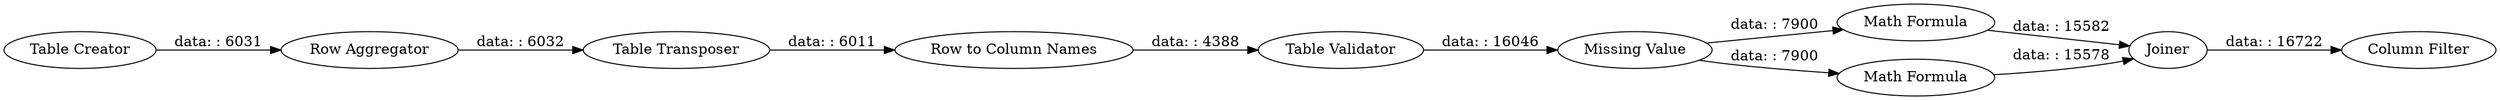 digraph {
	"-1970066972480737061_10" [label="Missing Value"]
	"-1970066972480737061_3" [label="Math Formula"]
	"-1970066972480737061_6" [label="Math Formula"]
	"-1970066972480737061_4" [label="Table Transposer"]
	"-1970066972480737061_9" [label="Table Validator"]
	"-1970066972480737061_8" [label="Table Creator"]
	"-1970066972480737061_13" [label="Column Filter"]
	"-1970066972480737061_2" [label="Row Aggregator"]
	"-1970066972480737061_12" [label=Joiner]
	"-1970066972480737061_5" [label="Row to Column Names"]
	"-1970066972480737061_10" -> "-1970066972480737061_6" [label="data: : 7900"]
	"-1970066972480737061_5" -> "-1970066972480737061_9" [label="data: : 4388"]
	"-1970066972480737061_4" -> "-1970066972480737061_5" [label="data: : 6011"]
	"-1970066972480737061_10" -> "-1970066972480737061_3" [label="data: : 7900"]
	"-1970066972480737061_2" -> "-1970066972480737061_4" [label="data: : 6032"]
	"-1970066972480737061_3" -> "-1970066972480737061_12" [label="data: : 15582"]
	"-1970066972480737061_6" -> "-1970066972480737061_12" [label="data: : 15578"]
	"-1970066972480737061_8" -> "-1970066972480737061_2" [label="data: : 6031"]
	"-1970066972480737061_9" -> "-1970066972480737061_10" [label="data: : 16046"]
	"-1970066972480737061_12" -> "-1970066972480737061_13" [label="data: : 16722"]
	rankdir=LR
}
